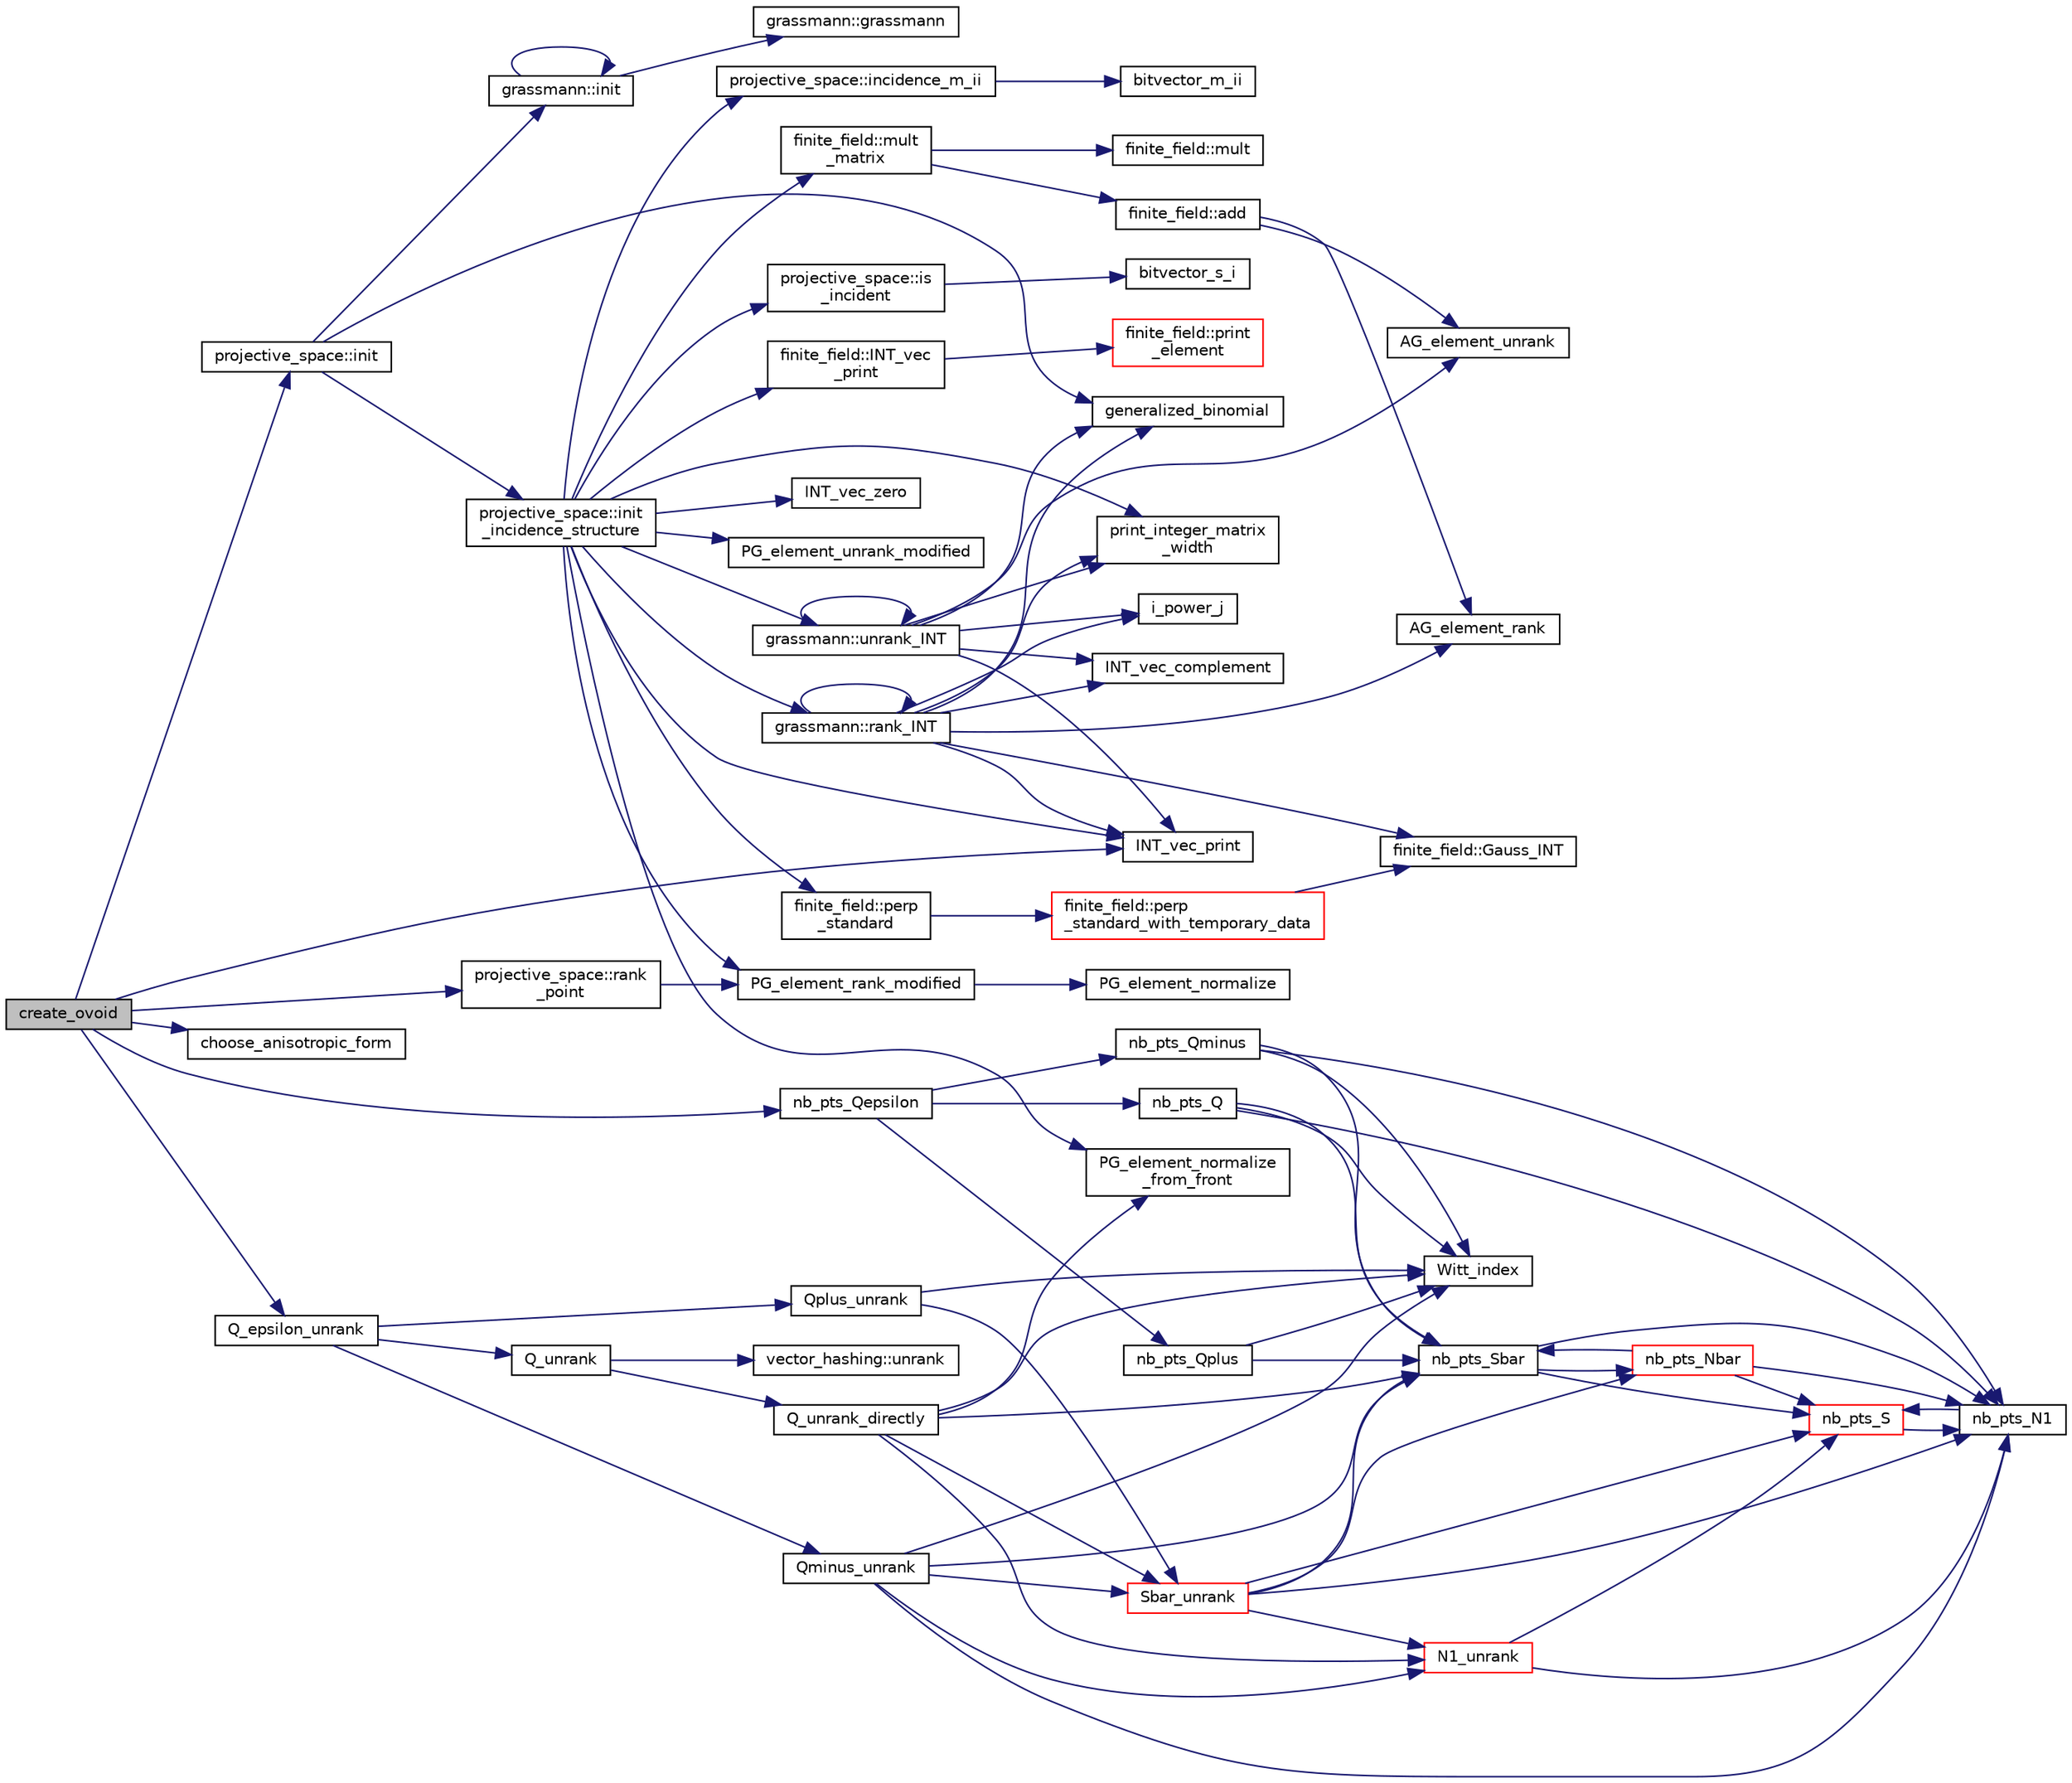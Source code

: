 digraph "create_ovoid"
{
  edge [fontname="Helvetica",fontsize="10",labelfontname="Helvetica",labelfontsize="10"];
  node [fontname="Helvetica",fontsize="10",shape=record];
  rankdir="LR";
  Node485 [label="create_ovoid",height=0.2,width=0.4,color="black", fillcolor="grey75", style="filled", fontcolor="black"];
  Node485 -> Node486 [color="midnightblue",fontsize="10",style="solid",fontname="Helvetica"];
  Node486 [label="projective_space::init",height=0.2,width=0.4,color="black", fillcolor="white", style="filled",URL="$d2/d17/classprojective__space.html#a8a1efa40df92744519365f82e4740dab"];
  Node486 -> Node487 [color="midnightblue",fontsize="10",style="solid",fontname="Helvetica"];
  Node487 [label="grassmann::init",height=0.2,width=0.4,color="black", fillcolor="white", style="filled",URL="$df/d02/classgrassmann.html#a2e8cf7b9f203254493d7c2607c17d498"];
  Node487 -> Node488 [color="midnightblue",fontsize="10",style="solid",fontname="Helvetica"];
  Node488 [label="grassmann::grassmann",height=0.2,width=0.4,color="black", fillcolor="white", style="filled",URL="$df/d02/classgrassmann.html#a252a85d3b74eb4fbd5771f4152a5f272"];
  Node487 -> Node487 [color="midnightblue",fontsize="10",style="solid",fontname="Helvetica"];
  Node486 -> Node489 [color="midnightblue",fontsize="10",style="solid",fontname="Helvetica"];
  Node489 [label="generalized_binomial",height=0.2,width=0.4,color="black", fillcolor="white", style="filled",URL="$d2/d7c/combinatorics_8_c.html#a24762dc22e45175d18ec1ec1d2556ae8"];
  Node486 -> Node490 [color="midnightblue",fontsize="10",style="solid",fontname="Helvetica"];
  Node490 [label="projective_space::init\l_incidence_structure",height=0.2,width=0.4,color="black", fillcolor="white", style="filled",URL="$d2/d17/classprojective__space.html#a1e59490325e045cc52674a3706780aed"];
  Node490 -> Node491 [color="midnightblue",fontsize="10",style="solid",fontname="Helvetica"];
  Node491 [label="INT_vec_zero",height=0.2,width=0.4,color="black", fillcolor="white", style="filled",URL="$df/dbf/sajeeb_8_c.html#aa8c9c7977203577026080f546fe4980f"];
  Node490 -> Node492 [color="midnightblue",fontsize="10",style="solid",fontname="Helvetica"];
  Node492 [label="PG_element_unrank_modified",height=0.2,width=0.4,color="black", fillcolor="white", style="filled",URL="$d4/d67/geometry_8h.html#a83ae9b605d496f6a90345303f6efae64"];
  Node490 -> Node493 [color="midnightblue",fontsize="10",style="solid",fontname="Helvetica"];
  Node493 [label="INT_vec_print",height=0.2,width=0.4,color="black", fillcolor="white", style="filled",URL="$df/dbf/sajeeb_8_c.html#a79a5901af0b47dd0d694109543c027fe"];
  Node490 -> Node494 [color="midnightblue",fontsize="10",style="solid",fontname="Helvetica"];
  Node494 [label="finite_field::INT_vec\l_print",height=0.2,width=0.4,color="black", fillcolor="white", style="filled",URL="$df/d5a/classfinite__field.html#a9c33a61dedc197e37b014b6f8dc07f06"];
  Node494 -> Node495 [color="midnightblue",fontsize="10",style="solid",fontname="Helvetica"];
  Node495 [label="finite_field::print\l_element",height=0.2,width=0.4,color="red", fillcolor="white", style="filled",URL="$df/d5a/classfinite__field.html#ab7d1f59c043d7696b8b47c92d0fedad5"];
  Node490 -> Node498 [color="midnightblue",fontsize="10",style="solid",fontname="Helvetica"];
  Node498 [label="PG_element_normalize\l_from_front",height=0.2,width=0.4,color="black", fillcolor="white", style="filled",URL="$d4/d67/geometry_8h.html#af675caf5f9975573455c8d93cb56bf95"];
  Node490 -> Node499 [color="midnightblue",fontsize="10",style="solid",fontname="Helvetica"];
  Node499 [label="grassmann::unrank_INT",height=0.2,width=0.4,color="black", fillcolor="white", style="filled",URL="$df/d02/classgrassmann.html#a32079405b95a6da2ba1420567d762d64"];
  Node499 -> Node489 [color="midnightblue",fontsize="10",style="solid",fontname="Helvetica"];
  Node499 -> Node500 [color="midnightblue",fontsize="10",style="solid",fontname="Helvetica"];
  Node500 [label="i_power_j",height=0.2,width=0.4,color="black", fillcolor="white", style="filled",URL="$de/dc5/algebra__and__number__theory_8h.html#a39b321523e8957d701618bb5cac542b5"];
  Node499 -> Node501 [color="midnightblue",fontsize="10",style="solid",fontname="Helvetica"];
  Node501 [label="AG_element_unrank",height=0.2,width=0.4,color="black", fillcolor="white", style="filled",URL="$d4/d67/geometry_8h.html#a4a33b86c87b2879b97cfa1327abe2885"];
  Node499 -> Node493 [color="midnightblue",fontsize="10",style="solid",fontname="Helvetica"];
  Node499 -> Node499 [color="midnightblue",fontsize="10",style="solid",fontname="Helvetica"];
  Node499 -> Node502 [color="midnightblue",fontsize="10",style="solid",fontname="Helvetica"];
  Node502 [label="INT_vec_complement",height=0.2,width=0.4,color="black", fillcolor="white", style="filled",URL="$d5/db4/io__and__os_8h.html#a2a0a724647575fcd3090c763985eb81a"];
  Node499 -> Node503 [color="midnightblue",fontsize="10",style="solid",fontname="Helvetica"];
  Node503 [label="print_integer_matrix\l_width",height=0.2,width=0.4,color="black", fillcolor="white", style="filled",URL="$d5/db4/io__and__os_8h.html#aa78f3e73fc2179251bd15adbcc31573f"];
  Node490 -> Node503 [color="midnightblue",fontsize="10",style="solid",fontname="Helvetica"];
  Node490 -> Node504 [color="midnightblue",fontsize="10",style="solid",fontname="Helvetica"];
  Node504 [label="grassmann::rank_INT",height=0.2,width=0.4,color="black", fillcolor="white", style="filled",URL="$df/d02/classgrassmann.html#a1fa95ce7ecebd48b04c7a0dc75491184"];
  Node504 -> Node503 [color="midnightblue",fontsize="10",style="solid",fontname="Helvetica"];
  Node504 -> Node505 [color="midnightblue",fontsize="10",style="solid",fontname="Helvetica"];
  Node505 [label="finite_field::Gauss_INT",height=0.2,width=0.4,color="black", fillcolor="white", style="filled",URL="$df/d5a/classfinite__field.html#adb676d2e80341b53751326e3a58beb11"];
  Node504 -> Node493 [color="midnightblue",fontsize="10",style="solid",fontname="Helvetica"];
  Node504 -> Node502 [color="midnightblue",fontsize="10",style="solid",fontname="Helvetica"];
  Node504 -> Node500 [color="midnightblue",fontsize="10",style="solid",fontname="Helvetica"];
  Node504 -> Node489 [color="midnightblue",fontsize="10",style="solid",fontname="Helvetica"];
  Node504 -> Node504 [color="midnightblue",fontsize="10",style="solid",fontname="Helvetica"];
  Node504 -> Node506 [color="midnightblue",fontsize="10",style="solid",fontname="Helvetica"];
  Node506 [label="AG_element_rank",height=0.2,width=0.4,color="black", fillcolor="white", style="filled",URL="$d4/d67/geometry_8h.html#ab2ac908d07dd8038fd996e26bdc75c17"];
  Node490 -> Node507 [color="midnightblue",fontsize="10",style="solid",fontname="Helvetica"];
  Node507 [label="finite_field::mult\l_matrix",height=0.2,width=0.4,color="black", fillcolor="white", style="filled",URL="$df/d5a/classfinite__field.html#a48517f15dfd7b21c37e0975855f1ada2"];
  Node507 -> Node508 [color="midnightblue",fontsize="10",style="solid",fontname="Helvetica"];
  Node508 [label="finite_field::add",height=0.2,width=0.4,color="black", fillcolor="white", style="filled",URL="$df/d5a/classfinite__field.html#a8f12328a27500f3c7be0c849ebbc9d14"];
  Node508 -> Node501 [color="midnightblue",fontsize="10",style="solid",fontname="Helvetica"];
  Node508 -> Node506 [color="midnightblue",fontsize="10",style="solid",fontname="Helvetica"];
  Node507 -> Node509 [color="midnightblue",fontsize="10",style="solid",fontname="Helvetica"];
  Node509 [label="finite_field::mult",height=0.2,width=0.4,color="black", fillcolor="white", style="filled",URL="$df/d5a/classfinite__field.html#a24fb5917aa6d4d656fd855b7f44a13b0"];
  Node490 -> Node510 [color="midnightblue",fontsize="10",style="solid",fontname="Helvetica"];
  Node510 [label="PG_element_rank_modified",height=0.2,width=0.4,color="black", fillcolor="white", style="filled",URL="$d4/d67/geometry_8h.html#a9cd1a8bf5b88a038e33862f6c2c3dd36"];
  Node510 -> Node511 [color="midnightblue",fontsize="10",style="solid",fontname="Helvetica"];
  Node511 [label="PG_element_normalize",height=0.2,width=0.4,color="black", fillcolor="white", style="filled",URL="$df/de4/projective_8_c.html#a5a4c3c1158bad6bab0d786c616bd0996"];
  Node490 -> Node512 [color="midnightblue",fontsize="10",style="solid",fontname="Helvetica"];
  Node512 [label="projective_space::incidence_m_ii",height=0.2,width=0.4,color="black", fillcolor="white", style="filled",URL="$d2/d17/classprojective__space.html#adafef534cb822f51289101e7d465ede2"];
  Node512 -> Node513 [color="midnightblue",fontsize="10",style="solid",fontname="Helvetica"];
  Node513 [label="bitvector_m_ii",height=0.2,width=0.4,color="black", fillcolor="white", style="filled",URL="$df/dbf/sajeeb_8_c.html#a31da55e2b26316d582cd322dc670b67b"];
  Node490 -> Node514 [color="midnightblue",fontsize="10",style="solid",fontname="Helvetica"];
  Node514 [label="finite_field::perp\l_standard",height=0.2,width=0.4,color="black", fillcolor="white", style="filled",URL="$df/d5a/classfinite__field.html#a2f5bc92908aea624a8d9179d2a9ba057"];
  Node514 -> Node515 [color="midnightblue",fontsize="10",style="solid",fontname="Helvetica"];
  Node515 [label="finite_field::perp\l_standard_with_temporary_data",height=0.2,width=0.4,color="red", fillcolor="white", style="filled",URL="$df/d5a/classfinite__field.html#aae3cca9b5f19ae969a9c5349d14f41c0"];
  Node515 -> Node505 [color="midnightblue",fontsize="10",style="solid",fontname="Helvetica"];
  Node490 -> Node519 [color="midnightblue",fontsize="10",style="solid",fontname="Helvetica"];
  Node519 [label="projective_space::is\l_incident",height=0.2,width=0.4,color="black", fillcolor="white", style="filled",URL="$d2/d17/classprojective__space.html#a225780a9f3d266bc425b3be0cf5bc0ff"];
  Node519 -> Node520 [color="midnightblue",fontsize="10",style="solid",fontname="Helvetica"];
  Node520 [label="bitvector_s_i",height=0.2,width=0.4,color="black", fillcolor="white", style="filled",URL="$df/dbf/sajeeb_8_c.html#ac0135a3681a44df3fe7af1545676fbe2"];
  Node485 -> Node521 [color="midnightblue",fontsize="10",style="solid",fontname="Helvetica"];
  Node521 [label="nb_pts_Qepsilon",height=0.2,width=0.4,color="black", fillcolor="white", style="filled",URL="$d4/d67/geometry_8h.html#acbf91472684f545d7c79eecc893cc250"];
  Node521 -> Node522 [color="midnightblue",fontsize="10",style="solid",fontname="Helvetica"];
  Node522 [label="nb_pts_Q",height=0.2,width=0.4,color="black", fillcolor="white", style="filled",URL="$db/da0/lib_2foundations_2geometry_2orthogonal__points_8_c.html#a625e7781bbd5d9989694bcf83e0ac558"];
  Node522 -> Node523 [color="midnightblue",fontsize="10",style="solid",fontname="Helvetica"];
  Node523 [label="Witt_index",height=0.2,width=0.4,color="black", fillcolor="white", style="filled",URL="$db/da0/lib_2foundations_2geometry_2orthogonal__points_8_c.html#ab3483ecb9859a6758f82b5327da50534"];
  Node522 -> Node524 [color="midnightblue",fontsize="10",style="solid",fontname="Helvetica"];
  Node524 [label="nb_pts_Sbar",height=0.2,width=0.4,color="black", fillcolor="white", style="filled",URL="$db/da0/lib_2foundations_2geometry_2orthogonal__points_8_c.html#a986dda26505c9934c771578b084f67cc"];
  Node524 -> Node525 [color="midnightblue",fontsize="10",style="solid",fontname="Helvetica"];
  Node525 [label="nb_pts_S",height=0.2,width=0.4,color="red", fillcolor="white", style="filled",URL="$db/da0/lib_2foundations_2geometry_2orthogonal__points_8_c.html#a9bc3dec6e722644d182738102c3e04f3"];
  Node525 -> Node527 [color="midnightblue",fontsize="10",style="solid",fontname="Helvetica"];
  Node527 [label="nb_pts_N1",height=0.2,width=0.4,color="black", fillcolor="white", style="filled",URL="$db/da0/lib_2foundations_2geometry_2orthogonal__points_8_c.html#ae0f2e1c76523db67b4ec9629ccc35bc6"];
  Node527 -> Node525 [color="midnightblue",fontsize="10",style="solid",fontname="Helvetica"];
  Node524 -> Node528 [color="midnightblue",fontsize="10",style="solid",fontname="Helvetica"];
  Node528 [label="nb_pts_Nbar",height=0.2,width=0.4,color="red", fillcolor="white", style="filled",URL="$db/da0/lib_2foundations_2geometry_2orthogonal__points_8_c.html#a51b4684a176c6841fd3cd6c34c684c2c"];
  Node528 -> Node524 [color="midnightblue",fontsize="10",style="solid",fontname="Helvetica"];
  Node528 -> Node525 [color="midnightblue",fontsize="10",style="solid",fontname="Helvetica"];
  Node528 -> Node527 [color="midnightblue",fontsize="10",style="solid",fontname="Helvetica"];
  Node524 -> Node527 [color="midnightblue",fontsize="10",style="solid",fontname="Helvetica"];
  Node522 -> Node527 [color="midnightblue",fontsize="10",style="solid",fontname="Helvetica"];
  Node521 -> Node529 [color="midnightblue",fontsize="10",style="solid",fontname="Helvetica"];
  Node529 [label="nb_pts_Qplus",height=0.2,width=0.4,color="black", fillcolor="white", style="filled",URL="$db/da0/lib_2foundations_2geometry_2orthogonal__points_8_c.html#a4c95a5cbf04d2ff4889759cc15ae1464"];
  Node529 -> Node523 [color="midnightblue",fontsize="10",style="solid",fontname="Helvetica"];
  Node529 -> Node524 [color="midnightblue",fontsize="10",style="solid",fontname="Helvetica"];
  Node521 -> Node530 [color="midnightblue",fontsize="10",style="solid",fontname="Helvetica"];
  Node530 [label="nb_pts_Qminus",height=0.2,width=0.4,color="black", fillcolor="white", style="filled",URL="$db/da0/lib_2foundations_2geometry_2orthogonal__points_8_c.html#afb08f069d48d59325fdeeb235003ac75"];
  Node530 -> Node523 [color="midnightblue",fontsize="10",style="solid",fontname="Helvetica"];
  Node530 -> Node524 [color="midnightblue",fontsize="10",style="solid",fontname="Helvetica"];
  Node530 -> Node527 [color="midnightblue",fontsize="10",style="solid",fontname="Helvetica"];
  Node485 -> Node531 [color="midnightblue",fontsize="10",style="solid",fontname="Helvetica"];
  Node531 [label="choose_anisotropic_form",height=0.2,width=0.4,color="black", fillcolor="white", style="filled",URL="$d4/d67/geometry_8h.html#a0cfd89420fa352dee57b4a6165981456"];
  Node485 -> Node532 [color="midnightblue",fontsize="10",style="solid",fontname="Helvetica"];
  Node532 [label="Q_epsilon_unrank",height=0.2,width=0.4,color="black", fillcolor="white", style="filled",URL="$d4/d67/geometry_8h.html#af162c4d30d4a6528299e37551c353e7b"];
  Node532 -> Node533 [color="midnightblue",fontsize="10",style="solid",fontname="Helvetica"];
  Node533 [label="Q_unrank",height=0.2,width=0.4,color="black", fillcolor="white", style="filled",URL="$db/da0/lib_2foundations_2geometry_2orthogonal__points_8_c.html#a6d02923d5b54ef796934e753e6f5b65b"];
  Node533 -> Node534 [color="midnightblue",fontsize="10",style="solid",fontname="Helvetica"];
  Node534 [label="vector_hashing::unrank",height=0.2,width=0.4,color="black", fillcolor="white", style="filled",URL="$d8/daa/classvector__hashing.html#abbebd3a96a6d27a34b9b49af99e2ed3d"];
  Node533 -> Node535 [color="midnightblue",fontsize="10",style="solid",fontname="Helvetica"];
  Node535 [label="Q_unrank_directly",height=0.2,width=0.4,color="black", fillcolor="white", style="filled",URL="$db/da0/lib_2foundations_2geometry_2orthogonal__points_8_c.html#a105e7e72249e78fcf0785c69099d90ce"];
  Node535 -> Node523 [color="midnightblue",fontsize="10",style="solid",fontname="Helvetica"];
  Node535 -> Node524 [color="midnightblue",fontsize="10",style="solid",fontname="Helvetica"];
  Node535 -> Node536 [color="midnightblue",fontsize="10",style="solid",fontname="Helvetica"];
  Node536 [label="Sbar_unrank",height=0.2,width=0.4,color="red", fillcolor="white", style="filled",URL="$db/da0/lib_2foundations_2geometry_2orthogonal__points_8_c.html#a65d9b9ccfff12dd92f4f4e8360701c98"];
  Node536 -> Node524 [color="midnightblue",fontsize="10",style="solid",fontname="Helvetica"];
  Node536 -> Node525 [color="midnightblue",fontsize="10",style="solid",fontname="Helvetica"];
  Node536 -> Node528 [color="midnightblue",fontsize="10",style="solid",fontname="Helvetica"];
  Node536 -> Node527 [color="midnightblue",fontsize="10",style="solid",fontname="Helvetica"];
  Node536 -> Node539 [color="midnightblue",fontsize="10",style="solid",fontname="Helvetica"];
  Node539 [label="N1_unrank",height=0.2,width=0.4,color="red", fillcolor="white", style="filled",URL="$db/da0/lib_2foundations_2geometry_2orthogonal__points_8_c.html#aa9427e27f7f207c1baff3a34cc5d78cf"];
  Node539 -> Node525 [color="midnightblue",fontsize="10",style="solid",fontname="Helvetica"];
  Node539 -> Node527 [color="midnightblue",fontsize="10",style="solid",fontname="Helvetica"];
  Node535 -> Node498 [color="midnightblue",fontsize="10",style="solid",fontname="Helvetica"];
  Node535 -> Node539 [color="midnightblue",fontsize="10",style="solid",fontname="Helvetica"];
  Node532 -> Node544 [color="midnightblue",fontsize="10",style="solid",fontname="Helvetica"];
  Node544 [label="Qplus_unrank",height=0.2,width=0.4,color="black", fillcolor="white", style="filled",URL="$db/da0/lib_2foundations_2geometry_2orthogonal__points_8_c.html#ad50512edd586919700e033744b4a03c8"];
  Node544 -> Node523 [color="midnightblue",fontsize="10",style="solid",fontname="Helvetica"];
  Node544 -> Node536 [color="midnightblue",fontsize="10",style="solid",fontname="Helvetica"];
  Node532 -> Node545 [color="midnightblue",fontsize="10",style="solid",fontname="Helvetica"];
  Node545 [label="Qminus_unrank",height=0.2,width=0.4,color="black", fillcolor="white", style="filled",URL="$db/da0/lib_2foundations_2geometry_2orthogonal__points_8_c.html#ac2dd18f435ab479095b836a483c12c7d"];
  Node545 -> Node523 [color="midnightblue",fontsize="10",style="solid",fontname="Helvetica"];
  Node545 -> Node524 [color="midnightblue",fontsize="10",style="solid",fontname="Helvetica"];
  Node545 -> Node536 [color="midnightblue",fontsize="10",style="solid",fontname="Helvetica"];
  Node545 -> Node527 [color="midnightblue",fontsize="10",style="solid",fontname="Helvetica"];
  Node545 -> Node539 [color="midnightblue",fontsize="10",style="solid",fontname="Helvetica"];
  Node485 -> Node546 [color="midnightblue",fontsize="10",style="solid",fontname="Helvetica"];
  Node546 [label="projective_space::rank\l_point",height=0.2,width=0.4,color="black", fillcolor="white", style="filled",URL="$d2/d17/classprojective__space.html#ae99e357b4a0ada3d5dcd07e13e65326a"];
  Node546 -> Node510 [color="midnightblue",fontsize="10",style="solid",fontname="Helvetica"];
  Node485 -> Node493 [color="midnightblue",fontsize="10",style="solid",fontname="Helvetica"];
}
